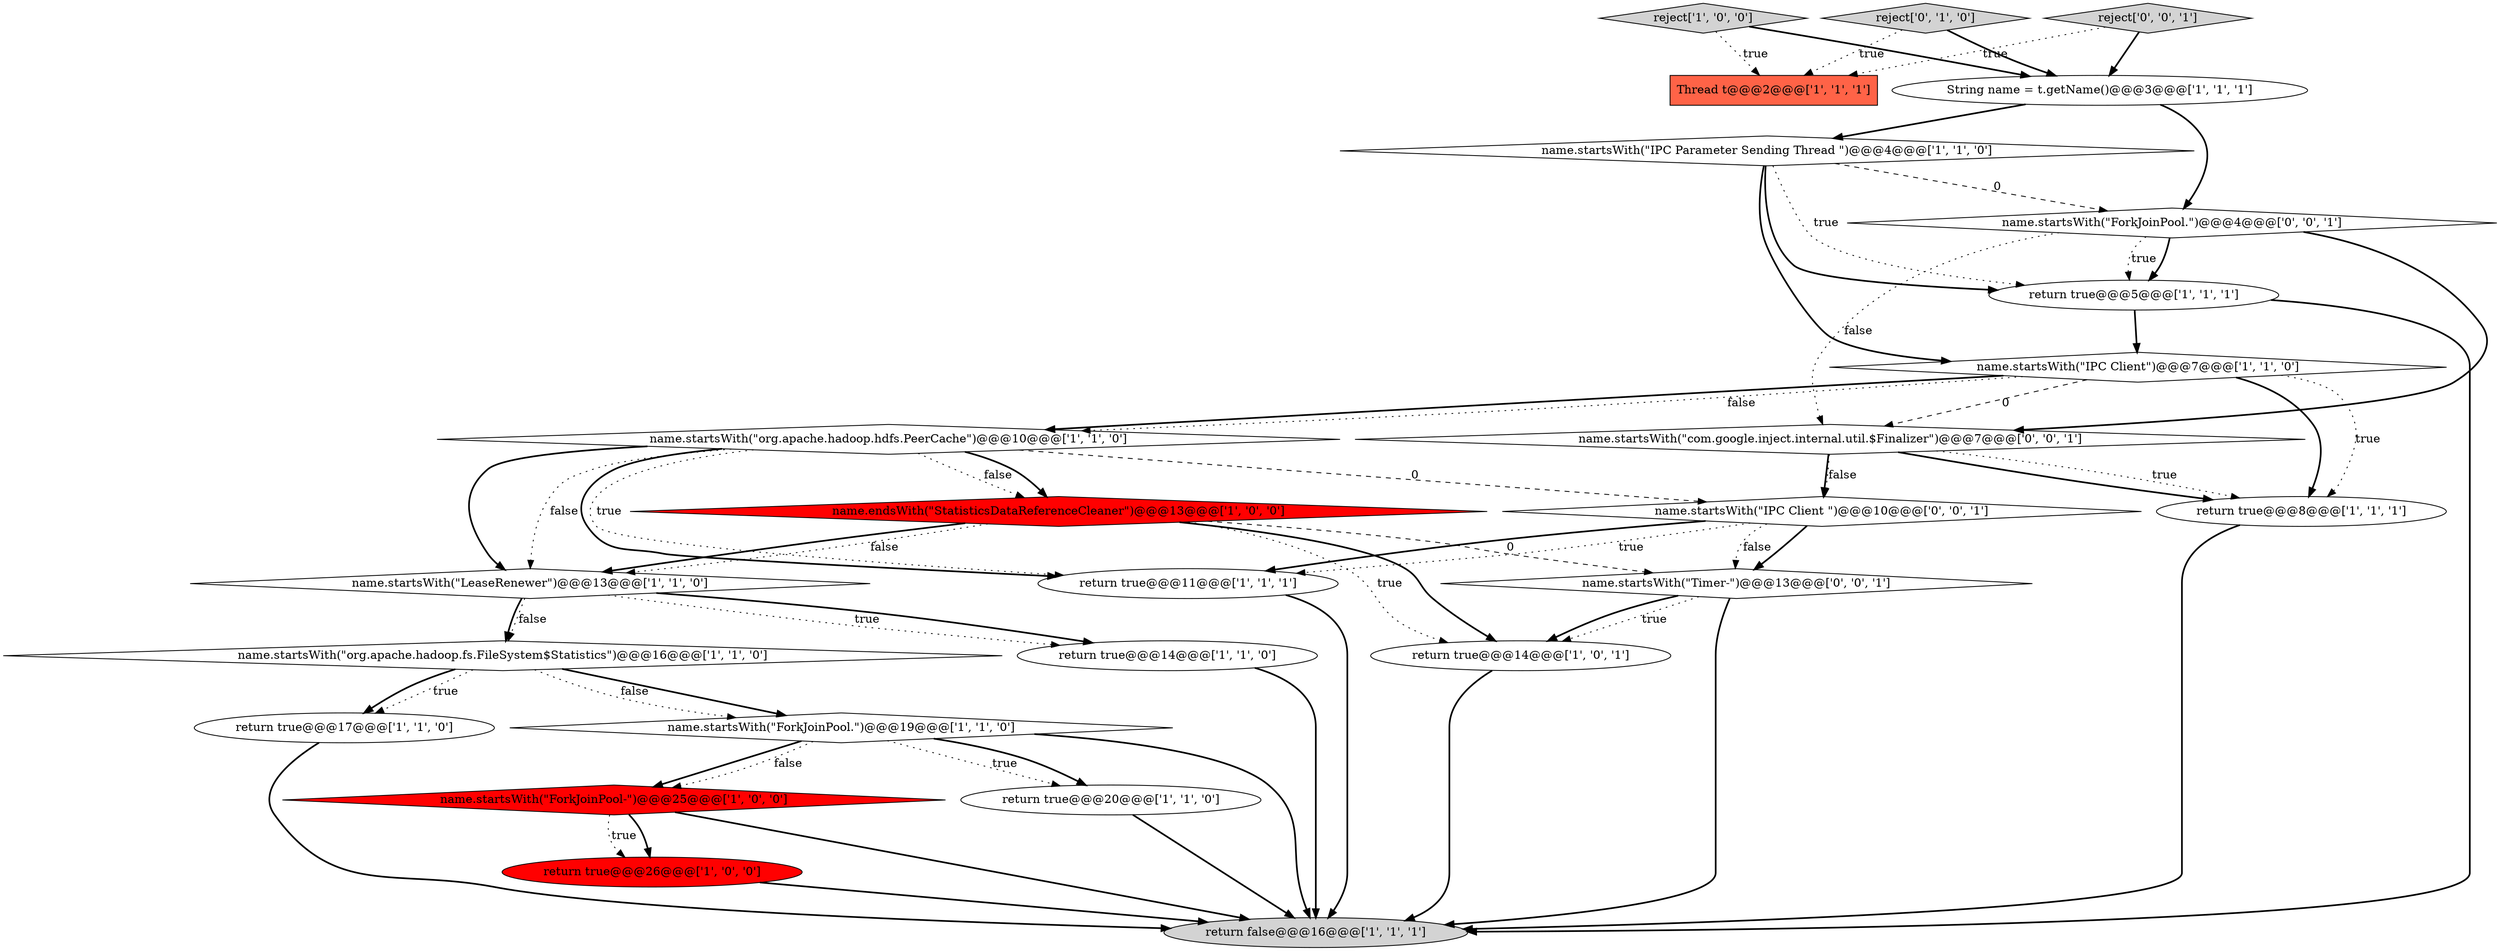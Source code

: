 digraph {
11 [style = filled, label = "name.startsWith(\"IPC Client\")@@@7@@@['1', '1', '0']", fillcolor = white, shape = diamond image = "AAA0AAABBB1BBB"];
0 [style = filled, label = "return true@@@20@@@['1', '1', '0']", fillcolor = white, shape = ellipse image = "AAA0AAABBB1BBB"];
15 [style = filled, label = "return true@@@26@@@['1', '0', '0']", fillcolor = red, shape = ellipse image = "AAA1AAABBB1BBB"];
6 [style = filled, label = "name.startsWith(\"org.apache.hadoop.fs.FileSystem$Statistics\")@@@16@@@['1', '1', '0']", fillcolor = white, shape = diamond image = "AAA0AAABBB1BBB"];
8 [style = filled, label = "reject['1', '0', '0']", fillcolor = lightgray, shape = diamond image = "AAA0AAABBB1BBB"];
23 [style = filled, label = "name.startsWith(\"com.google.inject.internal.util.$Finalizer\")@@@7@@@['0', '0', '1']", fillcolor = white, shape = diamond image = "AAA0AAABBB3BBB"];
25 [style = filled, label = "name.startsWith(\"Timer-\")@@@13@@@['0', '0', '1']", fillcolor = white, shape = diamond image = "AAA0AAABBB3BBB"];
4 [style = filled, label = "name.startsWith(\"IPC Parameter Sending Thread \")@@@4@@@['1', '1', '0']", fillcolor = white, shape = diamond image = "AAA0AAABBB1BBB"];
12 [style = filled, label = "return true@@@11@@@['1', '1', '1']", fillcolor = white, shape = ellipse image = "AAA0AAABBB1BBB"];
24 [style = filled, label = "name.startsWith(\"ForkJoinPool.\")@@@4@@@['0', '0', '1']", fillcolor = white, shape = diamond image = "AAA0AAABBB3BBB"];
5 [style = filled, label = "return true@@@14@@@['1', '0', '1']", fillcolor = white, shape = ellipse image = "AAA0AAABBB1BBB"];
17 [style = filled, label = "name.startsWith(\"ForkJoinPool.\")@@@19@@@['1', '1', '0']", fillcolor = white, shape = diamond image = "AAA0AAABBB1BBB"];
21 [style = filled, label = "reject['0', '0', '1']", fillcolor = lightgray, shape = diamond image = "AAA0AAABBB3BBB"];
2 [style = filled, label = "return true@@@5@@@['1', '1', '1']", fillcolor = white, shape = ellipse image = "AAA0AAABBB1BBB"];
9 [style = filled, label = "String name = t.getName()@@@3@@@['1', '1', '1']", fillcolor = white, shape = ellipse image = "AAA0AAABBB1BBB"];
10 [style = filled, label = "return false@@@16@@@['1', '1', '1']", fillcolor = lightgray, shape = ellipse image = "AAA0AAABBB1BBB"];
13 [style = filled, label = "name.startsWith(\"org.apache.hadoop.hdfs.PeerCache\")@@@10@@@['1', '1', '0']", fillcolor = white, shape = diamond image = "AAA0AAABBB1BBB"];
19 [style = filled, label = "name.startsWith(\"LeaseRenewer\")@@@13@@@['1', '1', '0']", fillcolor = white, shape = diamond image = "AAA0AAABBB1BBB"];
7 [style = filled, label = "return true@@@17@@@['1', '1', '0']", fillcolor = white, shape = ellipse image = "AAA0AAABBB1BBB"];
1 [style = filled, label = "name.startsWith(\"ForkJoinPool-\")@@@25@@@['1', '0', '0']", fillcolor = red, shape = diamond image = "AAA1AAABBB1BBB"];
20 [style = filled, label = "reject['0', '1', '0']", fillcolor = lightgray, shape = diamond image = "AAA0AAABBB2BBB"];
16 [style = filled, label = "Thread t@@@2@@@['1', '1', '1']", fillcolor = tomato, shape = box image = "AAA0AAABBB1BBB"];
14 [style = filled, label = "name.endsWith(\"StatisticsDataReferenceCleaner\")@@@13@@@['1', '0', '0']", fillcolor = red, shape = diamond image = "AAA1AAABBB1BBB"];
22 [style = filled, label = "name.startsWith(\"IPC Client \")@@@10@@@['0', '0', '1']", fillcolor = white, shape = diamond image = "AAA0AAABBB3BBB"];
3 [style = filled, label = "return true@@@14@@@['1', '1', '0']", fillcolor = white, shape = ellipse image = "AAA0AAABBB1BBB"];
18 [style = filled, label = "return true@@@8@@@['1', '1', '1']", fillcolor = white, shape = ellipse image = "AAA0AAABBB1BBB"];
6->17 [style = bold, label=""];
17->10 [style = bold, label=""];
5->10 [style = bold, label=""];
22->25 [style = bold, label=""];
15->10 [style = bold, label=""];
17->0 [style = dotted, label="true"];
17->1 [style = bold, label=""];
24->2 [style = bold, label=""];
23->22 [style = dotted, label="false"];
13->12 [style = dotted, label="true"];
20->9 [style = bold, label=""];
7->10 [style = bold, label=""];
14->25 [style = dashed, label="0"];
1->15 [style = bold, label=""];
9->4 [style = bold, label=""];
13->14 [style = dotted, label="false"];
8->16 [style = dotted, label="true"];
14->19 [style = bold, label=""];
11->23 [style = dashed, label="0"];
4->2 [style = bold, label=""];
11->18 [style = dotted, label="true"];
19->6 [style = bold, label=""];
2->10 [style = bold, label=""];
20->16 [style = dotted, label="true"];
11->18 [style = bold, label=""];
4->2 [style = dotted, label="true"];
22->12 [style = dotted, label="true"];
3->10 [style = bold, label=""];
25->5 [style = dotted, label="true"];
0->10 [style = bold, label=""];
12->10 [style = bold, label=""];
13->19 [style = bold, label=""];
13->12 [style = bold, label=""];
17->0 [style = bold, label=""];
23->22 [style = bold, label=""];
21->9 [style = bold, label=""];
18->10 [style = bold, label=""];
14->5 [style = dotted, label="true"];
14->19 [style = dotted, label="false"];
23->18 [style = dotted, label="true"];
19->3 [style = dotted, label="true"];
22->12 [style = bold, label=""];
1->15 [style = dotted, label="true"];
11->13 [style = bold, label=""];
17->1 [style = dotted, label="false"];
8->9 [style = bold, label=""];
6->7 [style = dotted, label="true"];
25->5 [style = bold, label=""];
25->10 [style = bold, label=""];
6->17 [style = dotted, label="false"];
24->2 [style = dotted, label="true"];
21->16 [style = dotted, label="true"];
22->25 [style = dotted, label="false"];
4->24 [style = dashed, label="0"];
6->7 [style = bold, label=""];
4->11 [style = bold, label=""];
24->23 [style = dotted, label="false"];
1->10 [style = bold, label=""];
13->22 [style = dashed, label="0"];
13->14 [style = bold, label=""];
19->3 [style = bold, label=""];
2->11 [style = bold, label=""];
9->24 [style = bold, label=""];
23->18 [style = bold, label=""];
19->6 [style = dotted, label="false"];
13->19 [style = dotted, label="false"];
11->13 [style = dotted, label="false"];
14->5 [style = bold, label=""];
24->23 [style = bold, label=""];
}
